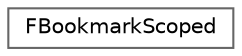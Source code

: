 digraph "Graphical Class Hierarchy"
{
 // INTERACTIVE_SVG=YES
 // LATEX_PDF_SIZE
  bgcolor="transparent";
  edge [fontname=Helvetica,fontsize=10,labelfontname=Helvetica,labelfontsize=10];
  node [fontname=Helvetica,fontsize=10,shape=box,height=0.2,width=0.4];
  rankdir="LR";
  Node0 [id="Node000000",label="FBookmarkScoped",height=0.2,width=0.4,color="grey40", fillcolor="white", style="filled",URL="$d7/d1a/classFBookmarkScoped.html",tooltip="Provides a way to temporarily bookmark and restore all viewports This allows camera locations and rot..."];
}
